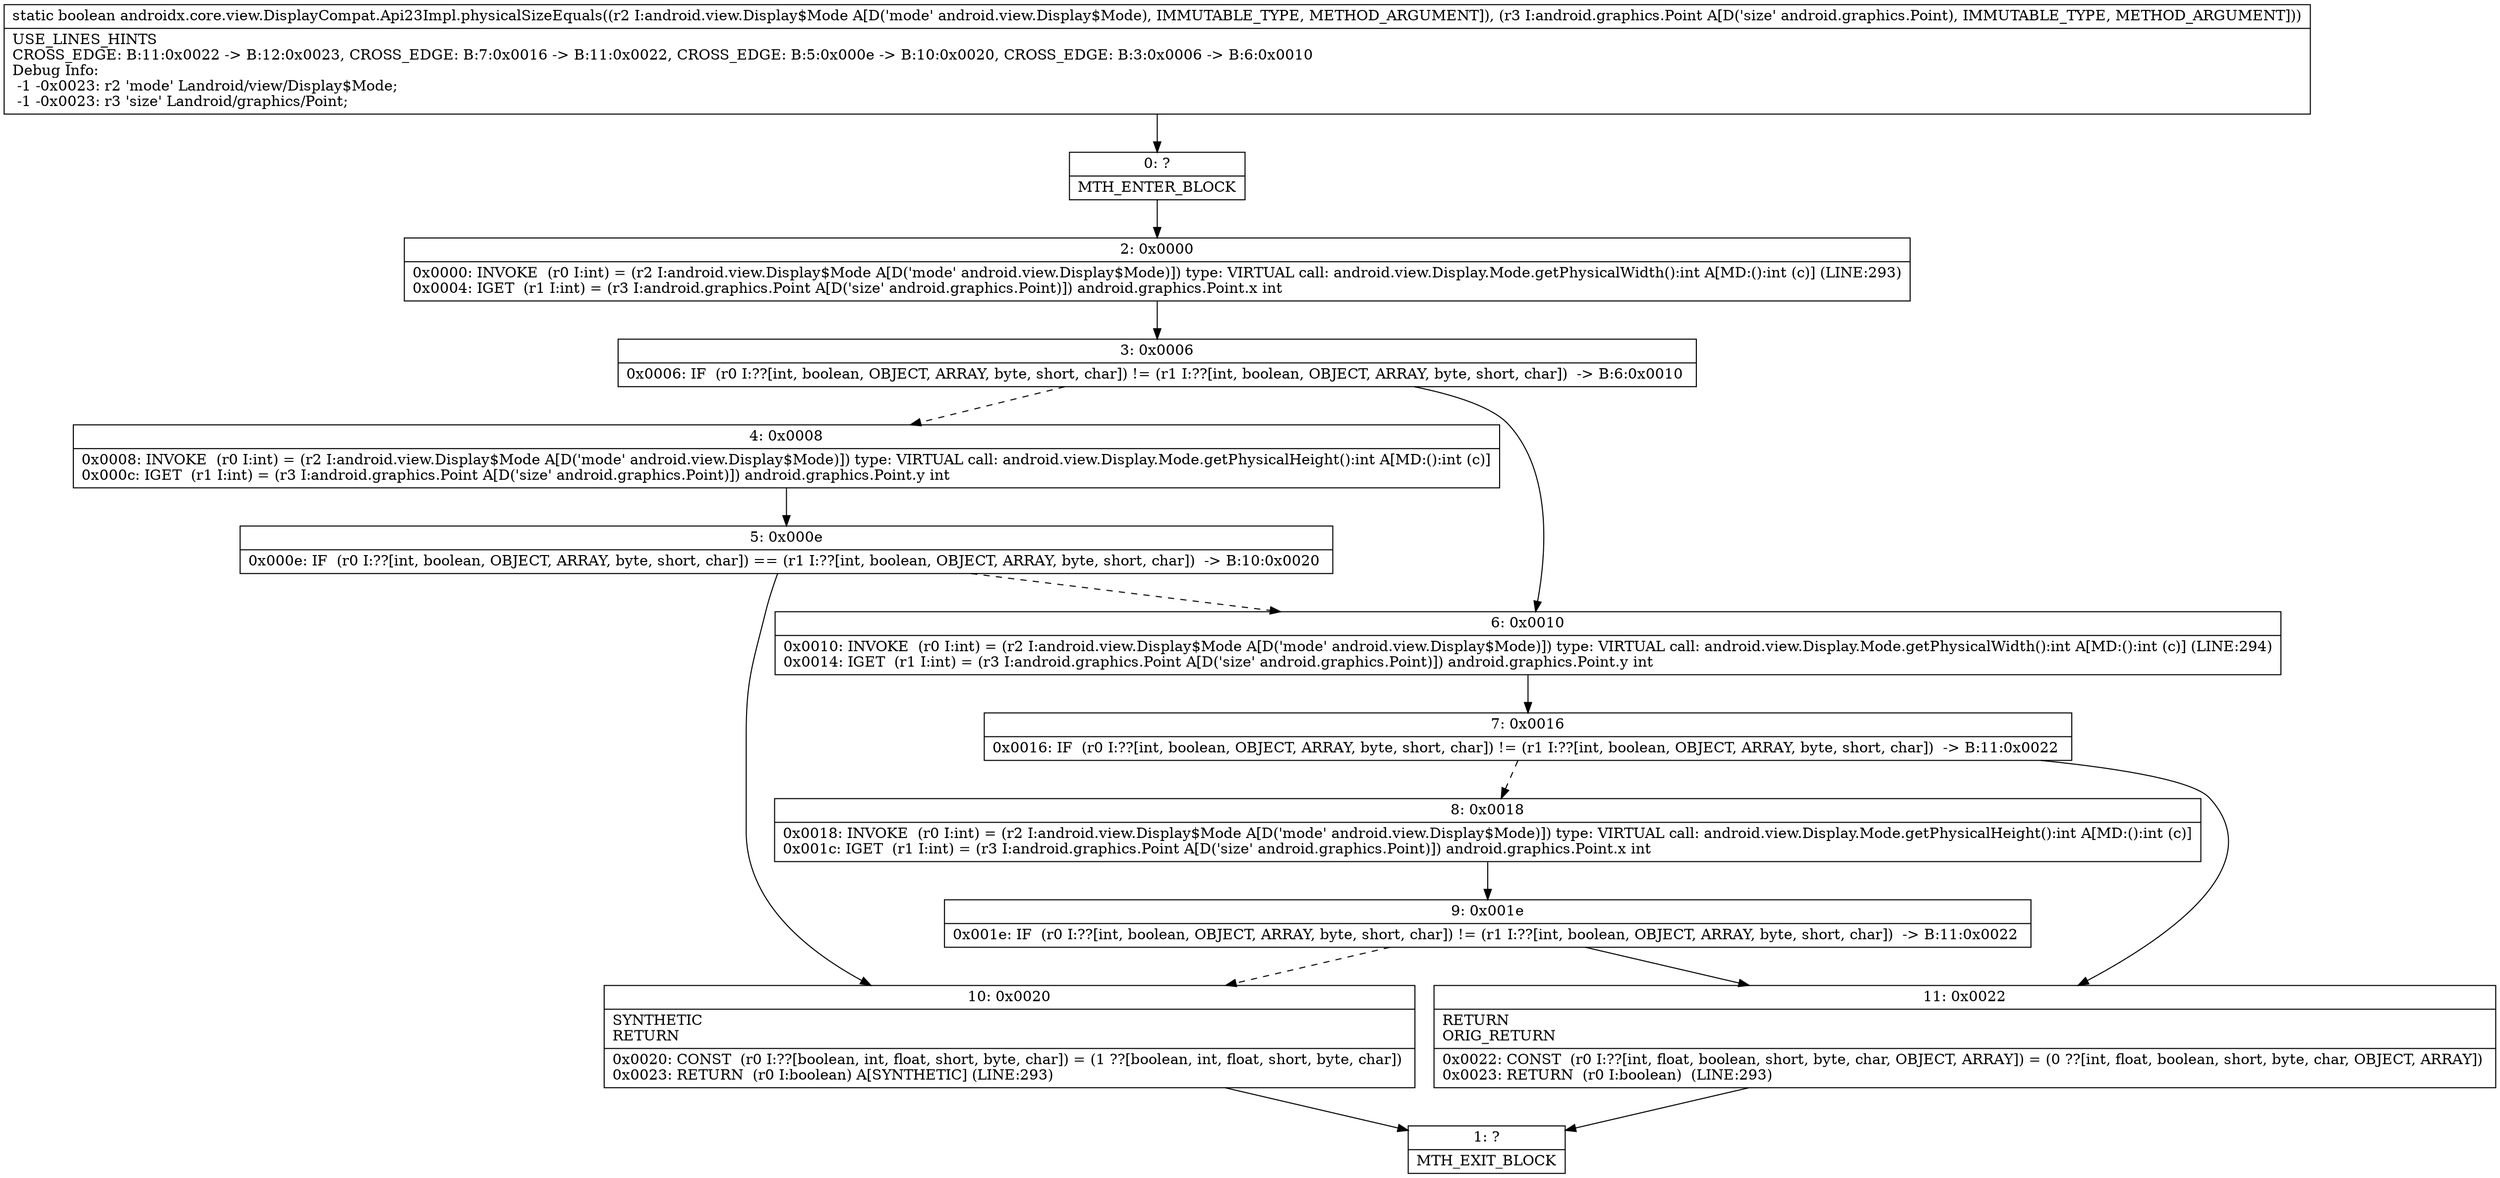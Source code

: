 digraph "CFG forandroidx.core.view.DisplayCompat.Api23Impl.physicalSizeEquals(Landroid\/view\/Display$Mode;Landroid\/graphics\/Point;)Z" {
Node_0 [shape=record,label="{0\:\ ?|MTH_ENTER_BLOCK\l}"];
Node_2 [shape=record,label="{2\:\ 0x0000|0x0000: INVOKE  (r0 I:int) = (r2 I:android.view.Display$Mode A[D('mode' android.view.Display$Mode)]) type: VIRTUAL call: android.view.Display.Mode.getPhysicalWidth():int A[MD:():int (c)] (LINE:293)\l0x0004: IGET  (r1 I:int) = (r3 I:android.graphics.Point A[D('size' android.graphics.Point)]) android.graphics.Point.x int \l}"];
Node_3 [shape=record,label="{3\:\ 0x0006|0x0006: IF  (r0 I:??[int, boolean, OBJECT, ARRAY, byte, short, char]) != (r1 I:??[int, boolean, OBJECT, ARRAY, byte, short, char])  \-\> B:6:0x0010 \l}"];
Node_4 [shape=record,label="{4\:\ 0x0008|0x0008: INVOKE  (r0 I:int) = (r2 I:android.view.Display$Mode A[D('mode' android.view.Display$Mode)]) type: VIRTUAL call: android.view.Display.Mode.getPhysicalHeight():int A[MD:():int (c)]\l0x000c: IGET  (r1 I:int) = (r3 I:android.graphics.Point A[D('size' android.graphics.Point)]) android.graphics.Point.y int \l}"];
Node_5 [shape=record,label="{5\:\ 0x000e|0x000e: IF  (r0 I:??[int, boolean, OBJECT, ARRAY, byte, short, char]) == (r1 I:??[int, boolean, OBJECT, ARRAY, byte, short, char])  \-\> B:10:0x0020 \l}"];
Node_10 [shape=record,label="{10\:\ 0x0020|SYNTHETIC\lRETURN\l|0x0020: CONST  (r0 I:??[boolean, int, float, short, byte, char]) = (1 ??[boolean, int, float, short, byte, char]) \l0x0023: RETURN  (r0 I:boolean) A[SYNTHETIC] (LINE:293)\l}"];
Node_1 [shape=record,label="{1\:\ ?|MTH_EXIT_BLOCK\l}"];
Node_6 [shape=record,label="{6\:\ 0x0010|0x0010: INVOKE  (r0 I:int) = (r2 I:android.view.Display$Mode A[D('mode' android.view.Display$Mode)]) type: VIRTUAL call: android.view.Display.Mode.getPhysicalWidth():int A[MD:():int (c)] (LINE:294)\l0x0014: IGET  (r1 I:int) = (r3 I:android.graphics.Point A[D('size' android.graphics.Point)]) android.graphics.Point.y int \l}"];
Node_7 [shape=record,label="{7\:\ 0x0016|0x0016: IF  (r0 I:??[int, boolean, OBJECT, ARRAY, byte, short, char]) != (r1 I:??[int, boolean, OBJECT, ARRAY, byte, short, char])  \-\> B:11:0x0022 \l}"];
Node_8 [shape=record,label="{8\:\ 0x0018|0x0018: INVOKE  (r0 I:int) = (r2 I:android.view.Display$Mode A[D('mode' android.view.Display$Mode)]) type: VIRTUAL call: android.view.Display.Mode.getPhysicalHeight():int A[MD:():int (c)]\l0x001c: IGET  (r1 I:int) = (r3 I:android.graphics.Point A[D('size' android.graphics.Point)]) android.graphics.Point.x int \l}"];
Node_9 [shape=record,label="{9\:\ 0x001e|0x001e: IF  (r0 I:??[int, boolean, OBJECT, ARRAY, byte, short, char]) != (r1 I:??[int, boolean, OBJECT, ARRAY, byte, short, char])  \-\> B:11:0x0022 \l}"];
Node_11 [shape=record,label="{11\:\ 0x0022|RETURN\lORIG_RETURN\l|0x0022: CONST  (r0 I:??[int, float, boolean, short, byte, char, OBJECT, ARRAY]) = (0 ??[int, float, boolean, short, byte, char, OBJECT, ARRAY]) \l0x0023: RETURN  (r0 I:boolean)  (LINE:293)\l}"];
MethodNode[shape=record,label="{static boolean androidx.core.view.DisplayCompat.Api23Impl.physicalSizeEquals((r2 I:android.view.Display$Mode A[D('mode' android.view.Display$Mode), IMMUTABLE_TYPE, METHOD_ARGUMENT]), (r3 I:android.graphics.Point A[D('size' android.graphics.Point), IMMUTABLE_TYPE, METHOD_ARGUMENT]))  | USE_LINES_HINTS\lCROSS_EDGE: B:11:0x0022 \-\> B:12:0x0023, CROSS_EDGE: B:7:0x0016 \-\> B:11:0x0022, CROSS_EDGE: B:5:0x000e \-\> B:10:0x0020, CROSS_EDGE: B:3:0x0006 \-\> B:6:0x0010\lDebug Info:\l  \-1 \-0x0023: r2 'mode' Landroid\/view\/Display$Mode;\l  \-1 \-0x0023: r3 'size' Landroid\/graphics\/Point;\l}"];
MethodNode -> Node_0;Node_0 -> Node_2;
Node_2 -> Node_3;
Node_3 -> Node_4[style=dashed];
Node_3 -> Node_6;
Node_4 -> Node_5;
Node_5 -> Node_6[style=dashed];
Node_5 -> Node_10;
Node_10 -> Node_1;
Node_6 -> Node_7;
Node_7 -> Node_8[style=dashed];
Node_7 -> Node_11;
Node_8 -> Node_9;
Node_9 -> Node_10[style=dashed];
Node_9 -> Node_11;
Node_11 -> Node_1;
}

